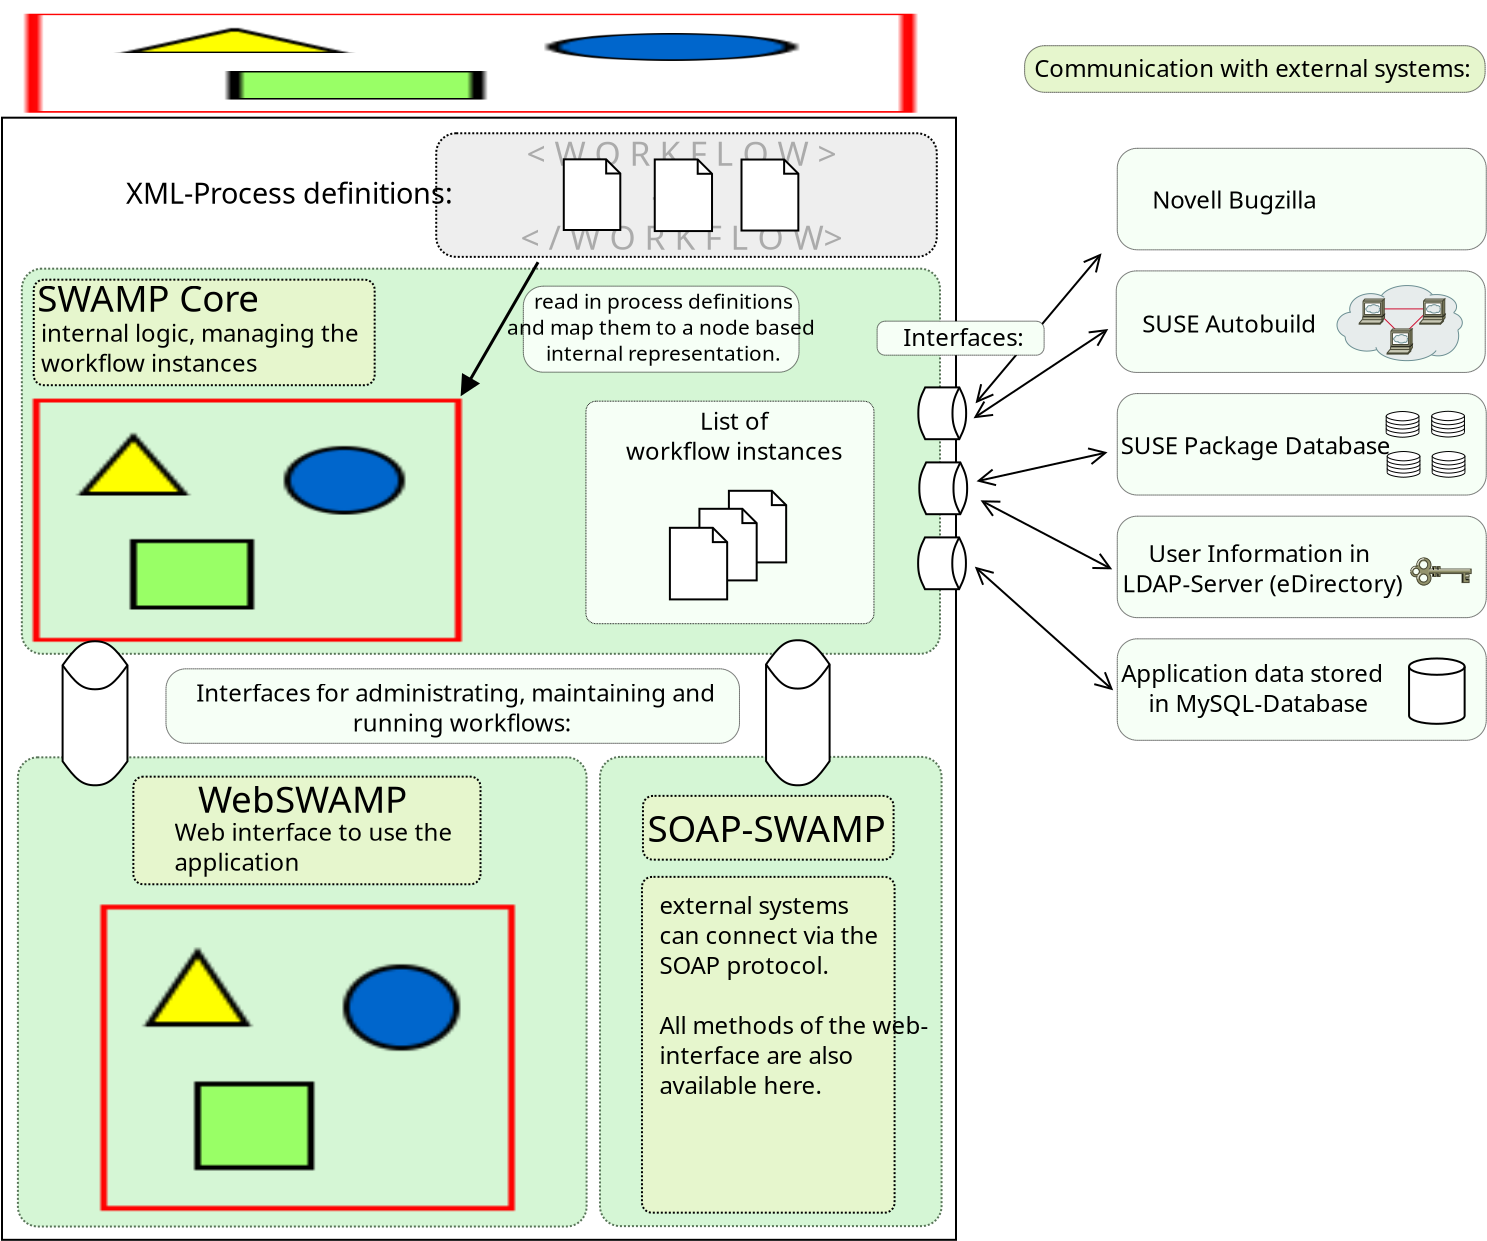 <?xml version="1.0" encoding="UTF-8"?>
<dia:diagram xmlns:dia="http://www.lysator.liu.se/~alla/dia/">
  <dia:layer name="Hintergrund" visible="true">
    <dia:object type="Standard - Box" version="0" id="O0">
      <dia:attribute name="obj_pos">
        <dia:point val="45.013,-53.735"/>
      </dia:attribute>
      <dia:attribute name="obj_bb">
        <dia:rectangle val="44.998,-53.75;68.053,-51.39"/>
      </dia:attribute>
      <dia:attribute name="elem_corner">
        <dia:point val="45.013,-53.735"/>
      </dia:attribute>
      <dia:attribute name="elem_width">
        <dia:real val="23.025"/>
      </dia:attribute>
      <dia:attribute name="elem_height">
        <dia:real val="2.33"/>
      </dia:attribute>
      <dia:attribute name="border_width">
        <dia:real val="0.03"/>
      </dia:attribute>
      <dia:attribute name="inner_color">
        <dia:color val="#e6f6cd"/>
      </dia:attribute>
      <dia:attribute name="show_background">
        <dia:boolean val="true"/>
      </dia:attribute>
      <dia:attribute name="line_style">
        <dia:enum val="4"/>
      </dia:attribute>
      <dia:attribute name="dashlength">
        <dia:real val="0.1"/>
      </dia:attribute>
      <dia:attribute name="corner_radius">
        <dia:real val="1"/>
      </dia:attribute>
    </dia:object>
    <dia:object type="Standard - Box" version="0" id="O1">
      <dia:attribute name="obj_pos">
        <dia:point val="-6.118,-50.136"/>
      </dia:attribute>
      <dia:attribute name="obj_bb">
        <dia:rectangle val="-6.168,-50.186;41.632,6.02"/>
      </dia:attribute>
      <dia:attribute name="elem_corner">
        <dia:point val="-6.118,-50.136"/>
      </dia:attribute>
      <dia:attribute name="elem_width">
        <dia:real val="47.7"/>
      </dia:attribute>
      <dia:attribute name="elem_height">
        <dia:real val="56.107"/>
      </dia:attribute>
      <dia:attribute name="show_background">
        <dia:boolean val="true"/>
      </dia:attribute>
    </dia:object>
    <dia:object type="Standard - Box" version="0" id="O2">
      <dia:attribute name="obj_pos">
        <dia:point val="-5.323,-18.155"/>
      </dia:attribute>
      <dia:attribute name="obj_bb">
        <dia:rectangle val="-5.373,-18.205;23.161,5.354"/>
      </dia:attribute>
      <dia:attribute name="elem_corner">
        <dia:point val="-5.323,-18.155"/>
      </dia:attribute>
      <dia:attribute name="elem_width">
        <dia:real val="28.435"/>
      </dia:attribute>
      <dia:attribute name="elem_height">
        <dia:real val="23.46"/>
      </dia:attribute>
      <dia:attribute name="border_color">
        <dia:color val="#577357"/>
      </dia:attribute>
      <dia:attribute name="inner_color">
        <dia:color val="#d5f6d5"/>
      </dia:attribute>
      <dia:attribute name="show_background">
        <dia:boolean val="true"/>
      </dia:attribute>
      <dia:attribute name="line_style">
        <dia:enum val="1"/>
      </dia:attribute>
      <dia:attribute name="dashlength">
        <dia:real val="0.1"/>
      </dia:attribute>
      <dia:attribute name="corner_radius">
        <dia:real val="1"/>
      </dia:attribute>
    </dia:object>
    <dia:object type="Standard - Image" version="0" id="O3">
      <dia:attribute name="obj_pos">
        <dia:point val="-1.191,-10.786"/>
      </dia:attribute>
      <dia:attribute name="obj_bb">
        <dia:rectangle val="-1.241,-10.835;19.569,4.564"/>
      </dia:attribute>
      <dia:attribute name="elem_corner">
        <dia:point val="-1.191,-10.786"/>
      </dia:attribute>
      <dia:attribute name="elem_width">
        <dia:real val="20.71"/>
      </dia:attribute>
      <dia:attribute name="elem_height">
        <dia:real val="15.3"/>
      </dia:attribute>
      <dia:attribute name="draw_border">
        <dia:boolean val="false"/>
      </dia:attribute>
      <dia:attribute name="keep_aspect">
        <dia:boolean val="true"/>
      </dia:attribute>
      <dia:attribute name="file">
        <dia:string>#/home/tomm/Documents/screen1.png#</dia:string>
      </dia:attribute>
    </dia:object>
    <dia:object type="Standard - Box" version="0" id="O4">
      <dia:attribute name="obj_pos">
        <dia:point val="15.593,-49.358"/>
      </dia:attribute>
      <dia:attribute name="obj_bb">
        <dia:rectangle val="15.543,-49.408;40.672,-43.128"/>
      </dia:attribute>
      <dia:attribute name="elem_corner">
        <dia:point val="15.593,-49.358"/>
      </dia:attribute>
      <dia:attribute name="elem_width">
        <dia:real val="25.029"/>
      </dia:attribute>
      <dia:attribute name="elem_height">
        <dia:real val="6.181"/>
      </dia:attribute>
      <dia:attribute name="inner_color">
        <dia:color val="#eeeeee"/>
      </dia:attribute>
      <dia:attribute name="show_background">
        <dia:boolean val="true"/>
      </dia:attribute>
      <dia:attribute name="line_style">
        <dia:enum val="4"/>
      </dia:attribute>
      <dia:attribute name="corner_radius">
        <dia:real val="1"/>
      </dia:attribute>
    </dia:object>
    <dia:object type="Standard - Text" version="0" id="O5">
      <dia:attribute name="obj_pos">
        <dia:point val="0.083,-45.827"/>
      </dia:attribute>
      <dia:attribute name="obj_bb">
        <dia:rectangle val="0.083,-47.027;15.483,-44.927"/>
      </dia:attribute>
      <dia:attribute name="text">
        <dia:composite type="text">
          <dia:attribute name="string">
            <dia:string>#XML-Process definitions:  #</dia:string>
          </dia:attribute>
          <dia:attribute name="font">
            <dia:font family="sans" style="0" name="Helvetica"/>
          </dia:attribute>
          <dia:attribute name="height">
            <dia:real val="1.8"/>
          </dia:attribute>
          <dia:attribute name="pos">
            <dia:point val="0.083,-45.827"/>
          </dia:attribute>
          <dia:attribute name="color">
            <dia:color val="#000000"/>
          </dia:attribute>
          <dia:attribute name="alignment">
            <dia:enum val="0"/>
          </dia:attribute>
        </dia:composite>
      </dia:attribute>
    </dia:object>
    <dia:object type="Standard - Box" version="0" id="O6">
      <dia:attribute name="obj_pos">
        <dia:point val="-5.126,-42.588"/>
      </dia:attribute>
      <dia:attribute name="obj_bb">
        <dia:rectangle val="-5.176,-42.638;40.832,-23.28"/>
      </dia:attribute>
      <dia:attribute name="elem_corner">
        <dia:point val="-5.126,-42.588"/>
      </dia:attribute>
      <dia:attribute name="elem_width">
        <dia:real val="45.908"/>
      </dia:attribute>
      <dia:attribute name="elem_height">
        <dia:real val="19.259"/>
      </dia:attribute>
      <dia:attribute name="border_color">
        <dia:color val="#577357"/>
      </dia:attribute>
      <dia:attribute name="inner_color">
        <dia:color val="#d5f6d5"/>
      </dia:attribute>
      <dia:attribute name="show_background">
        <dia:boolean val="true"/>
      </dia:attribute>
      <dia:attribute name="line_style">
        <dia:enum val="1"/>
      </dia:attribute>
      <dia:attribute name="dashlength">
        <dia:real val="0.1"/>
      </dia:attribute>
      <dia:attribute name="corner_radius">
        <dia:real val="1"/>
      </dia:attribute>
    </dia:object>
    <dia:object type="Standard - Image" version="0" id="O7">
      <dia:attribute name="obj_pos">
        <dia:point val="-4.572,-36.085"/>
      </dia:attribute>
      <dia:attribute name="obj_bb">
        <dia:rectangle val="-4.622,-36.135;16.915,-23.885"/>
      </dia:attribute>
      <dia:attribute name="elem_corner">
        <dia:point val="-4.572,-36.085"/>
      </dia:attribute>
      <dia:attribute name="elem_width">
        <dia:real val="21.437"/>
      </dia:attribute>
      <dia:attribute name="elem_height">
        <dia:real val="12.15"/>
      </dia:attribute>
      <dia:attribute name="draw_border">
        <dia:boolean val="false"/>
      </dia:attribute>
      <dia:attribute name="keep_aspect">
        <dia:boolean val="true"/>
      </dia:attribute>
      <dia:attribute name="file">
        <dia:string>#/swamp_nodes.png#</dia:string>
      </dia:attribute>
    </dia:object>
    <dia:object type="Standard - Box" version="0" id="O8">
      <dia:attribute name="obj_pos">
        <dia:point val="-4.532,-42.035"/>
      </dia:attribute>
      <dia:attribute name="obj_bb">
        <dia:rectangle val="-4.582,-42.085;12.565,-36.71"/>
      </dia:attribute>
      <dia:attribute name="elem_corner">
        <dia:point val="-4.532,-42.035"/>
      </dia:attribute>
      <dia:attribute name="elem_width">
        <dia:real val="17.047"/>
      </dia:attribute>
      <dia:attribute name="elem_height">
        <dia:real val="5.275"/>
      </dia:attribute>
      <dia:attribute name="inner_color">
        <dia:color val="#e6f6cd"/>
      </dia:attribute>
      <dia:attribute name="show_background">
        <dia:boolean val="true"/>
      </dia:attribute>
      <dia:attribute name="line_style">
        <dia:enum val="1"/>
      </dia:attribute>
      <dia:attribute name="dashlength">
        <dia:real val="0.1"/>
      </dia:attribute>
      <dia:attribute name="corner_radius">
        <dia:real val="0.5"/>
      </dia:attribute>
    </dia:object>
    <dia:object type="Standard - Text" version="0" id="O9">
      <dia:attribute name="obj_pos">
        <dia:point val="-4.355,-40.434"/>
      </dia:attribute>
      <dia:attribute name="obj_bb">
        <dia:rectangle val="-4.355,-41.984;5.995,-39.284"/>
      </dia:attribute>
      <dia:attribute name="text">
        <dia:composite type="text">
          <dia:attribute name="string">
            <dia:string>#SWAMP Core#</dia:string>
          </dia:attribute>
          <dia:attribute name="font">
            <dia:font family="sans" style="0" name="Helvetica"/>
          </dia:attribute>
          <dia:attribute name="height">
            <dia:real val="2.3"/>
          </dia:attribute>
          <dia:attribute name="pos">
            <dia:point val="-4.355,-40.434"/>
          </dia:attribute>
          <dia:attribute name="color">
            <dia:color val="#000000"/>
          </dia:attribute>
          <dia:attribute name="alignment">
            <dia:enum val="0"/>
          </dia:attribute>
        </dia:composite>
      </dia:attribute>
    </dia:object>
    <dia:object type="Standard - Box" version="0" id="O10">
      <dia:attribute name="obj_pos">
        <dia:point val="0.45,-17.188"/>
      </dia:attribute>
      <dia:attribute name="obj_bb">
        <dia:rectangle val="0.4,-17.238;17.856,-11.755"/>
      </dia:attribute>
      <dia:attribute name="elem_corner">
        <dia:point val="0.45,-17.188"/>
      </dia:attribute>
      <dia:attribute name="elem_width">
        <dia:real val="17.357"/>
      </dia:attribute>
      <dia:attribute name="elem_height">
        <dia:real val="5.382"/>
      </dia:attribute>
      <dia:attribute name="inner_color">
        <dia:color val="#e6f6cd"/>
      </dia:attribute>
      <dia:attribute name="show_background">
        <dia:boolean val="true"/>
      </dia:attribute>
      <dia:attribute name="line_style">
        <dia:enum val="1"/>
      </dia:attribute>
      <dia:attribute name="dashlength">
        <dia:real val="0.1"/>
      </dia:attribute>
      <dia:attribute name="corner_radius">
        <dia:real val="0.5"/>
      </dia:attribute>
    </dia:object>
    <dia:object type="Standard - Text" version="0" id="O11">
      <dia:attribute name="obj_pos">
        <dia:point val="8.905,-15.378"/>
      </dia:attribute>
      <dia:attribute name="obj_bb">
        <dia:rectangle val="4.03,-16.928;13.78,-14.228"/>
      </dia:attribute>
      <dia:attribute name="text">
        <dia:composite type="text">
          <dia:attribute name="string">
            <dia:string>#WebSWAMP#</dia:string>
          </dia:attribute>
          <dia:attribute name="font">
            <dia:font family="sans" style="0" name="Helvetica"/>
          </dia:attribute>
          <dia:attribute name="height">
            <dia:real val="2.3"/>
          </dia:attribute>
          <dia:attribute name="pos">
            <dia:point val="8.905,-15.378"/>
          </dia:attribute>
          <dia:attribute name="color">
            <dia:color val="#000000"/>
          </dia:attribute>
          <dia:attribute name="alignment">
            <dia:enum val="1"/>
          </dia:attribute>
        </dia:composite>
      </dia:attribute>
    </dia:object>
    <dia:object type="Standard - Text" version="0" id="O12">
      <dia:attribute name="obj_pos">
        <dia:point val="2.509,-13.979"/>
      </dia:attribute>
      <dia:attribute name="obj_bb">
        <dia:rectangle val="2.509,-14.979;14.709,-11.729"/>
      </dia:attribute>
      <dia:attribute name="text">
        <dia:composite type="text">
          <dia:attribute name="string">
            <dia:string>#Web interface to use the  
application#</dia:string>
          </dia:attribute>
          <dia:attribute name="font">
            <dia:font family="sans" style="0" name="Helvetica"/>
          </dia:attribute>
          <dia:attribute name="height">
            <dia:real val="1.5"/>
          </dia:attribute>
          <dia:attribute name="pos">
            <dia:point val="2.509,-13.979"/>
          </dia:attribute>
          <dia:attribute name="color">
            <dia:color val="#000000"/>
          </dia:attribute>
          <dia:attribute name="alignment">
            <dia:enum val="0"/>
          </dia:attribute>
        </dia:composite>
      </dia:attribute>
    </dia:object>
    <dia:object type="Standard - Text" version="0" id="O13">
      <dia:attribute name="obj_pos">
        <dia:point val="-4.167,-38.935"/>
      </dia:attribute>
      <dia:attribute name="obj_bb">
        <dia:rectangle val="-4.167,-39.935;9.283,-36.685"/>
      </dia:attribute>
      <dia:attribute name="text">
        <dia:composite type="text">
          <dia:attribute name="string">
            <dia:string>#internal logic, managing the 
workflow instances#</dia:string>
          </dia:attribute>
          <dia:attribute name="font">
            <dia:font family="sans" style="0" name="Helvetica"/>
          </dia:attribute>
          <dia:attribute name="height">
            <dia:real val="1.5"/>
          </dia:attribute>
          <dia:attribute name="pos">
            <dia:point val="-4.167,-38.935"/>
          </dia:attribute>
          <dia:attribute name="color">
            <dia:color val="#000000"/>
          </dia:attribute>
          <dia:attribute name="alignment">
            <dia:enum val="0"/>
          </dia:attribute>
        </dia:composite>
      </dia:attribute>
    </dia:object>
    <dia:object type="Flowchart - Magnetic Drum" version="0" id="O14">
      <dia:attribute name="obj_pos">
        <dia:point val="39.688,-29.149"/>
      </dia:attribute>
      <dia:attribute name="obj_bb">
        <dia:rectangle val="39.638,-29.2;42.129,-26.51"/>
      </dia:attribute>
      <dia:attribute name="elem_corner">
        <dia:point val="39.688,-29.149"/>
      </dia:attribute>
      <dia:attribute name="elem_width">
        <dia:real val="2.391"/>
      </dia:attribute>
      <dia:attribute name="elem_height">
        <dia:real val="2.589"/>
      </dia:attribute>
      <dia:attribute name="line_width">
        <dia:real val="0.1"/>
      </dia:attribute>
      <dia:attribute name="line_colour">
        <dia:color val="#000000"/>
      </dia:attribute>
      <dia:attribute name="fill_colour">
        <dia:color val="#ffffff"/>
      </dia:attribute>
      <dia:attribute name="show_background">
        <dia:boolean val="true"/>
      </dia:attribute>
      <dia:attribute name="line_style">
        <dia:enum val="0"/>
        <dia:real val="1"/>
      </dia:attribute>
      <dia:attribute name="text">
        <dia:composite type="text">
          <dia:attribute name="string">
            <dia:string>##</dia:string>
          </dia:attribute>
          <dia:attribute name="font">
            <dia:font family="sans" style="0" name="Helvetica"/>
          </dia:attribute>
          <dia:attribute name="height">
            <dia:real val="0.8"/>
          </dia:attribute>
          <dia:attribute name="pos">
            <dia:point val="40.712,-27.705"/>
          </dia:attribute>
          <dia:attribute name="color">
            <dia:color val="#000000"/>
          </dia:attribute>
          <dia:attribute name="alignment">
            <dia:enum val="1"/>
          </dia:attribute>
        </dia:composite>
      </dia:attribute>
      <dia:attribute name="flip_horizontal">
        <dia:boolean val="false"/>
      </dia:attribute>
      <dia:attribute name="flip_vertical">
        <dia:boolean val="false"/>
      </dia:attribute>
    </dia:object>
    <dia:object type="Flowchart - Magnetic Disk" version="0" id="O15">
      <dia:attribute name="obj_pos">
        <dia:point val="-3.088,-23.957"/>
      </dia:attribute>
      <dia:attribute name="obj_bb">
        <dia:rectangle val="-3.138,-24.007;0.205,-16.705"/>
      </dia:attribute>
      <dia:attribute name="elem_corner">
        <dia:point val="-3.088,-23.957"/>
      </dia:attribute>
      <dia:attribute name="elem_width">
        <dia:real val="3.243"/>
      </dia:attribute>
      <dia:attribute name="elem_height">
        <dia:real val="7.202"/>
      </dia:attribute>
      <dia:attribute name="line_width">
        <dia:real val="0.1"/>
      </dia:attribute>
      <dia:attribute name="line_colour">
        <dia:color val="#000000"/>
      </dia:attribute>
      <dia:attribute name="fill_colour">
        <dia:color val="#ffffff"/>
      </dia:attribute>
      <dia:attribute name="show_background">
        <dia:boolean val="true"/>
      </dia:attribute>
      <dia:attribute name="line_style">
        <dia:enum val="0"/>
        <dia:real val="1"/>
      </dia:attribute>
      <dia:attribute name="text">
        <dia:composite type="text">
          <dia:attribute name="string">
            <dia:string>##</dia:string>
          </dia:attribute>
          <dia:attribute name="font">
            <dia:font family="sans" style="0" name="Helvetica"/>
          </dia:attribute>
          <dia:attribute name="height">
            <dia:real val="0.8"/>
          </dia:attribute>
          <dia:attribute name="pos">
            <dia:point val="-1.466,-19.606"/>
          </dia:attribute>
          <dia:attribute name="color">
            <dia:color val="#000000"/>
          </dia:attribute>
          <dia:attribute name="alignment">
            <dia:enum val="1"/>
          </dia:attribute>
        </dia:composite>
      </dia:attribute>
      <dia:attribute name="flip_horizontal">
        <dia:boolean val="false"/>
      </dia:attribute>
      <dia:attribute name="flip_vertical">
        <dia:boolean val="false"/>
      </dia:attribute>
    </dia:object>
    <dia:object type="Standard - Text" version="0" id="O16">
      <dia:attribute name="obj_pos">
        <dia:point val="56.399,-52.167"/>
      </dia:attribute>
      <dia:attribute name="obj_bb">
        <dia:rectangle val="47.224,-53.167;65.574,-51.417"/>
      </dia:attribute>
      <dia:attribute name="text">
        <dia:composite type="text">
          <dia:attribute name="string">
            <dia:string>#Communication with external systems:#</dia:string>
          </dia:attribute>
          <dia:attribute name="font">
            <dia:font family="sans" style="0" name="Helvetica"/>
          </dia:attribute>
          <dia:attribute name="height">
            <dia:real val="1.5"/>
          </dia:attribute>
          <dia:attribute name="pos">
            <dia:point val="56.399,-52.167"/>
          </dia:attribute>
          <dia:attribute name="color">
            <dia:color val="#000000"/>
          </dia:attribute>
          <dia:attribute name="alignment">
            <dia:enum val="1"/>
          </dia:attribute>
        </dia:composite>
      </dia:attribute>
    </dia:object>
    <dia:object type="Standard - Text" version="0" id="O17">
      <dia:attribute name="obj_pos">
        <dia:point val="27.857,-47.732"/>
      </dia:attribute>
      <dia:attribute name="obj_bb">
        <dia:rectangle val="20.532,-49.132;35.182,-42.482"/>
      </dia:attribute>
      <dia:attribute name="text">
        <dia:composite type="text">
          <dia:attribute name="string">
            <dia:string>#&lt; W O R K F L O W &gt;
- - - 
&lt; / W O R K F L O W&gt;#</dia:string>
          </dia:attribute>
          <dia:attribute name="font">
            <dia:font family="sans" style="0" name="Helvetica"/>
          </dia:attribute>
          <dia:attribute name="height">
            <dia:real val="2.1"/>
          </dia:attribute>
          <dia:attribute name="pos">
            <dia:point val="27.857,-47.732"/>
          </dia:attribute>
          <dia:attribute name="color">
            <dia:color val="#ababab"/>
          </dia:attribute>
          <dia:attribute name="alignment">
            <dia:enum val="1"/>
          </dia:attribute>
        </dia:composite>
      </dia:attribute>
    </dia:object>
    <dia:object type="Filesystem - File" version="0" id="O18">
      <dia:attribute name="obj_pos">
        <dia:point val="21.971,-48.052"/>
      </dia:attribute>
      <dia:attribute name="obj_bb">
        <dia:rectangle val="21.921,-48.102;24.867,-44.47"/>
      </dia:attribute>
      <dia:attribute name="elem_corner">
        <dia:point val="21.971,-48.052"/>
      </dia:attribute>
      <dia:attribute name="elem_width">
        <dia:real val="2.826"/>
      </dia:attribute>
      <dia:attribute name="elem_height">
        <dia:real val="3.532"/>
      </dia:attribute>
      <dia:attribute name="line_width">
        <dia:real val="0.1"/>
      </dia:attribute>
      <dia:attribute name="line_colour">
        <dia:color val="#000000"/>
      </dia:attribute>
      <dia:attribute name="fill_colour">
        <dia:color val="#ffffff"/>
      </dia:attribute>
      <dia:attribute name="show_background">
        <dia:boolean val="true"/>
      </dia:attribute>
      <dia:attribute name="line_style">
        <dia:enum val="0"/>
        <dia:real val="1"/>
      </dia:attribute>
      <dia:attribute name="flip_horizontal">
        <dia:boolean val="false"/>
      </dia:attribute>
      <dia:attribute name="flip_vertical">
        <dia:boolean val="false"/>
      </dia:attribute>
    </dia:object>
    <dia:object type="Filesystem - File" version="0" id="O19">
      <dia:attribute name="obj_pos">
        <dia:point val="30.857,-48.045"/>
      </dia:attribute>
      <dia:attribute name="obj_bb">
        <dia:rectangle val="30.807,-48.095;33.77,-44.442"/>
      </dia:attribute>
      <dia:attribute name="elem_corner">
        <dia:point val="30.857,-48.045"/>
      </dia:attribute>
      <dia:attribute name="elem_width">
        <dia:real val="2.842"/>
      </dia:attribute>
      <dia:attribute name="elem_height">
        <dia:real val="3.552"/>
      </dia:attribute>
      <dia:attribute name="line_width">
        <dia:real val="0.1"/>
      </dia:attribute>
      <dia:attribute name="line_colour">
        <dia:color val="#000000"/>
      </dia:attribute>
      <dia:attribute name="fill_colour">
        <dia:color val="#ffffff"/>
      </dia:attribute>
      <dia:attribute name="show_background">
        <dia:boolean val="true"/>
      </dia:attribute>
      <dia:attribute name="line_style">
        <dia:enum val="0"/>
        <dia:real val="1"/>
      </dia:attribute>
      <dia:attribute name="flip_horizontal">
        <dia:boolean val="false"/>
      </dia:attribute>
      <dia:attribute name="flip_vertical">
        <dia:boolean val="false"/>
      </dia:attribute>
    </dia:object>
    <dia:object type="Filesystem - File" version="0" id="O20">
      <dia:attribute name="obj_pos">
        <dia:point val="26.52,-48.047"/>
      </dia:attribute>
      <dia:attribute name="obj_bb">
        <dia:rectangle val="26.47,-48.097;29.454,-44.417"/>
      </dia:attribute>
      <dia:attribute name="elem_corner">
        <dia:point val="26.52,-48.047"/>
      </dia:attribute>
      <dia:attribute name="elem_width">
        <dia:real val="2.863"/>
      </dia:attribute>
      <dia:attribute name="elem_height">
        <dia:real val="3.579"/>
      </dia:attribute>
      <dia:attribute name="line_width">
        <dia:real val="0.1"/>
      </dia:attribute>
      <dia:attribute name="line_colour">
        <dia:color val="#000000"/>
      </dia:attribute>
      <dia:attribute name="fill_colour">
        <dia:color val="#ffffff"/>
      </dia:attribute>
      <dia:attribute name="show_background">
        <dia:boolean val="true"/>
      </dia:attribute>
      <dia:attribute name="line_style">
        <dia:enum val="0"/>
        <dia:real val="1"/>
      </dia:attribute>
      <dia:attribute name="flip_horizontal">
        <dia:boolean val="false"/>
      </dia:attribute>
      <dia:attribute name="flip_vertical">
        <dia:boolean val="false"/>
      </dia:attribute>
    </dia:object>
    <dia:object type="Standard - Box" version="0" id="O21">
      <dia:attribute name="obj_pos">
        <dia:point val="23.079,-35.96"/>
      </dia:attribute>
      <dia:attribute name="obj_bb">
        <dia:rectangle val="23.054,-35.985;37.504,-24.81"/>
      </dia:attribute>
      <dia:attribute name="elem_corner">
        <dia:point val="23.079,-35.96"/>
      </dia:attribute>
      <dia:attribute name="elem_width">
        <dia:real val="14.4"/>
      </dia:attribute>
      <dia:attribute name="elem_height">
        <dia:real val="11.125"/>
      </dia:attribute>
      <dia:attribute name="border_width">
        <dia:real val="0.05"/>
      </dia:attribute>
      <dia:attribute name="inner_color">
        <dia:color val="#f6fff6"/>
      </dia:attribute>
      <dia:attribute name="show_background">
        <dia:boolean val="true"/>
      </dia:attribute>
      <dia:attribute name="line_style">
        <dia:enum val="4"/>
      </dia:attribute>
      <dia:attribute name="dashlength">
        <dia:real val="0.4"/>
      </dia:attribute>
      <dia:attribute name="corner_radius">
        <dia:real val="0.5"/>
      </dia:attribute>
    </dia:object>
    <dia:object type="Standard - Text" version="0" id="O22">
      <dia:attribute name="obj_pos">
        <dia:point val="30.479,-34.53"/>
      </dia:attribute>
      <dia:attribute name="obj_bb">
        <dia:rectangle val="25.879,-35.53;35.079,-32.28"/>
      </dia:attribute>
      <dia:attribute name="text">
        <dia:composite type="text">
          <dia:attribute name="string">
            <dia:string>#List of
workflow instances#</dia:string>
          </dia:attribute>
          <dia:attribute name="font">
            <dia:font family="sans" style="0" name="Helvetica"/>
          </dia:attribute>
          <dia:attribute name="height">
            <dia:real val="1.5"/>
          </dia:attribute>
          <dia:attribute name="pos">
            <dia:point val="30.479,-34.53"/>
          </dia:attribute>
          <dia:attribute name="color">
            <dia:color val="#000000"/>
          </dia:attribute>
          <dia:attribute name="alignment">
            <dia:enum val="1"/>
          </dia:attribute>
        </dia:composite>
      </dia:attribute>
    </dia:object>
    <dia:object type="Filesystem - File" version="0" id="O23">
      <dia:attribute name="obj_pos">
        <dia:point val="30.227,-31.48"/>
      </dia:attribute>
      <dia:attribute name="obj_bb">
        <dia:rectangle val="30.177,-31.53;33.162,-27.851"/>
      </dia:attribute>
      <dia:attribute name="elem_corner">
        <dia:point val="30.227,-31.48"/>
      </dia:attribute>
      <dia:attribute name="elem_width">
        <dia:real val="2.863"/>
      </dia:attribute>
      <dia:attribute name="elem_height">
        <dia:real val="3.579"/>
      </dia:attribute>
      <dia:attribute name="line_width">
        <dia:real val="0.1"/>
      </dia:attribute>
      <dia:attribute name="line_colour">
        <dia:color val="#000000"/>
      </dia:attribute>
      <dia:attribute name="fill_colour">
        <dia:color val="#ffffff"/>
      </dia:attribute>
      <dia:attribute name="show_background">
        <dia:boolean val="true"/>
      </dia:attribute>
      <dia:attribute name="line_style">
        <dia:enum val="0"/>
        <dia:real val="1"/>
      </dia:attribute>
      <dia:attribute name="flip_horizontal">
        <dia:boolean val="false"/>
      </dia:attribute>
      <dia:attribute name="flip_vertical">
        <dia:boolean val="false"/>
      </dia:attribute>
    </dia:object>
    <dia:object type="Filesystem - File" version="0" id="O24">
      <dia:attribute name="obj_pos">
        <dia:point val="28.753,-30.58"/>
      </dia:attribute>
      <dia:attribute name="obj_bb">
        <dia:rectangle val="28.703,-30.63;31.687,-26.951"/>
      </dia:attribute>
      <dia:attribute name="elem_corner">
        <dia:point val="28.753,-30.58"/>
      </dia:attribute>
      <dia:attribute name="elem_width">
        <dia:real val="2.863"/>
      </dia:attribute>
      <dia:attribute name="elem_height">
        <dia:real val="3.579"/>
      </dia:attribute>
      <dia:attribute name="line_width">
        <dia:real val="0.1"/>
      </dia:attribute>
      <dia:attribute name="line_colour">
        <dia:color val="#000000"/>
      </dia:attribute>
      <dia:attribute name="fill_colour">
        <dia:color val="#ffffff"/>
      </dia:attribute>
      <dia:attribute name="show_background">
        <dia:boolean val="true"/>
      </dia:attribute>
      <dia:attribute name="line_style">
        <dia:enum val="0"/>
        <dia:real val="1"/>
      </dia:attribute>
      <dia:attribute name="flip_horizontal">
        <dia:boolean val="false"/>
      </dia:attribute>
      <dia:attribute name="flip_vertical">
        <dia:boolean val="false"/>
      </dia:attribute>
    </dia:object>
    <dia:object type="Filesystem - File" version="0" id="O25">
      <dia:attribute name="obj_pos">
        <dia:point val="27.277,-29.63"/>
      </dia:attribute>
      <dia:attribute name="obj_bb">
        <dia:rectangle val="27.227,-29.68;30.212,-26.001"/>
      </dia:attribute>
      <dia:attribute name="elem_corner">
        <dia:point val="27.277,-29.63"/>
      </dia:attribute>
      <dia:attribute name="elem_width">
        <dia:real val="2.863"/>
      </dia:attribute>
      <dia:attribute name="elem_height">
        <dia:real val="3.579"/>
      </dia:attribute>
      <dia:attribute name="line_width">
        <dia:real val="0.1"/>
      </dia:attribute>
      <dia:attribute name="line_colour">
        <dia:color val="#000000"/>
      </dia:attribute>
      <dia:attribute name="fill_colour">
        <dia:color val="#ffffff"/>
      </dia:attribute>
      <dia:attribute name="show_background">
        <dia:boolean val="true"/>
      </dia:attribute>
      <dia:attribute name="line_style">
        <dia:enum val="0"/>
        <dia:real val="1"/>
      </dia:attribute>
      <dia:attribute name="flip_horizontal">
        <dia:boolean val="false"/>
      </dia:attribute>
      <dia:attribute name="flip_vertical">
        <dia:boolean val="false"/>
      </dia:attribute>
    </dia:object>
    <dia:object type="Flowchart - Magnetic Drum" version="0" id="O26">
      <dia:attribute name="obj_pos">
        <dia:point val="39.748,-32.9"/>
      </dia:attribute>
      <dia:attribute name="obj_bb">
        <dia:rectangle val="39.698,-32.95;42.189,-30.261"/>
      </dia:attribute>
      <dia:attribute name="elem_corner">
        <dia:point val="39.748,-32.9"/>
      </dia:attribute>
      <dia:attribute name="elem_width">
        <dia:real val="2.391"/>
      </dia:attribute>
      <dia:attribute name="elem_height">
        <dia:real val="2.589"/>
      </dia:attribute>
      <dia:attribute name="line_width">
        <dia:real val="0.1"/>
      </dia:attribute>
      <dia:attribute name="line_colour">
        <dia:color val="#000000"/>
      </dia:attribute>
      <dia:attribute name="fill_colour">
        <dia:color val="#ffffff"/>
      </dia:attribute>
      <dia:attribute name="show_background">
        <dia:boolean val="true"/>
      </dia:attribute>
      <dia:attribute name="line_style">
        <dia:enum val="0"/>
        <dia:real val="1"/>
      </dia:attribute>
      <dia:attribute name="text">
        <dia:composite type="text">
          <dia:attribute name="string">
            <dia:string>##</dia:string>
          </dia:attribute>
          <dia:attribute name="font">
            <dia:font family="sans" style="0" name="Helvetica"/>
          </dia:attribute>
          <dia:attribute name="height">
            <dia:real val="0.8"/>
          </dia:attribute>
          <dia:attribute name="pos">
            <dia:point val="40.773,-31.455"/>
          </dia:attribute>
          <dia:attribute name="color">
            <dia:color val="#000000"/>
          </dia:attribute>
          <dia:attribute name="alignment">
            <dia:enum val="1"/>
          </dia:attribute>
        </dia:composite>
      </dia:attribute>
      <dia:attribute name="flip_horizontal">
        <dia:boolean val="false"/>
      </dia:attribute>
      <dia:attribute name="flip_vertical">
        <dia:boolean val="false"/>
      </dia:attribute>
    </dia:object>
    <dia:object type="Flowchart - Magnetic Drum" version="0" id="O27">
      <dia:attribute name="obj_pos">
        <dia:point val="39.698,-36.65"/>
      </dia:attribute>
      <dia:attribute name="obj_bb">
        <dia:rectangle val="39.648,-36.7;42.139,-34.011"/>
      </dia:attribute>
      <dia:attribute name="elem_corner">
        <dia:point val="39.698,-36.65"/>
      </dia:attribute>
      <dia:attribute name="elem_width">
        <dia:real val="2.391"/>
      </dia:attribute>
      <dia:attribute name="elem_height">
        <dia:real val="2.589"/>
      </dia:attribute>
      <dia:attribute name="line_width">
        <dia:real val="0.1"/>
      </dia:attribute>
      <dia:attribute name="line_colour">
        <dia:color val="#000000"/>
      </dia:attribute>
      <dia:attribute name="fill_colour">
        <dia:color val="#ffffff"/>
      </dia:attribute>
      <dia:attribute name="show_background">
        <dia:boolean val="true"/>
      </dia:attribute>
      <dia:attribute name="line_style">
        <dia:enum val="0"/>
        <dia:real val="1"/>
      </dia:attribute>
      <dia:attribute name="text">
        <dia:composite type="text">
          <dia:attribute name="string">
            <dia:string>##</dia:string>
          </dia:attribute>
          <dia:attribute name="font">
            <dia:font family="sans" style="0" name="Helvetica"/>
          </dia:attribute>
          <dia:attribute name="height">
            <dia:real val="0.8"/>
          </dia:attribute>
          <dia:attribute name="pos">
            <dia:point val="40.722,-35.205"/>
          </dia:attribute>
          <dia:attribute name="color">
            <dia:color val="#000000"/>
          </dia:attribute>
          <dia:attribute name="alignment">
            <dia:enum val="1"/>
          </dia:attribute>
        </dia:composite>
      </dia:attribute>
      <dia:attribute name="flip_horizontal">
        <dia:boolean val="false"/>
      </dia:attribute>
      <dia:attribute name="flip_vertical">
        <dia:boolean val="false"/>
      </dia:attribute>
    </dia:object>
    <dia:object type="Standard - Line" version="0" id="O28">
      <dia:attribute name="obj_pos">
        <dia:point val="20.684,-42.91"/>
      </dia:attribute>
      <dia:attribute name="obj_bb">
        <dia:rectangle val="16.129,-43.013;20.787,-35.82"/>
      </dia:attribute>
      <dia:attribute name="conn_endpoints">
        <dia:point val="20.684,-42.91"/>
        <dia:point val="16.859,-36.285"/>
      </dia:attribute>
      <dia:attribute name="numcp">
        <dia:int val="1"/>
      </dia:attribute>
      <dia:attribute name="line_width">
        <dia:real val="0.15"/>
      </dia:attribute>
      <dia:attribute name="end_arrow">
        <dia:enum val="3"/>
      </dia:attribute>
      <dia:attribute name="end_arrow_length">
        <dia:real val="0.8"/>
      </dia:attribute>
      <dia:attribute name="end_arrow_width">
        <dia:real val="0.8"/>
      </dia:attribute>
    </dia:object>
    <dia:object type="Standard - Box" version="0" id="O29">
      <dia:attribute name="obj_pos">
        <dia:point val="49.645,-48.605"/>
      </dia:attribute>
      <dia:attribute name="obj_bb">
        <dia:rectangle val="49.63,-48.62;68.109,-43.515"/>
      </dia:attribute>
      <dia:attribute name="elem_corner">
        <dia:point val="49.645,-48.605"/>
      </dia:attribute>
      <dia:attribute name="elem_width">
        <dia:real val="18.45"/>
      </dia:attribute>
      <dia:attribute name="elem_height">
        <dia:real val="5.075"/>
      </dia:attribute>
      <dia:attribute name="border_width">
        <dia:real val="0.03"/>
      </dia:attribute>
      <dia:attribute name="inner_color">
        <dia:color val="#f6fff6"/>
      </dia:attribute>
      <dia:attribute name="show_background">
        <dia:boolean val="true"/>
      </dia:attribute>
      <dia:attribute name="line_style">
        <dia:enum val="4"/>
      </dia:attribute>
      <dia:attribute name="dashlength">
        <dia:real val="0.1"/>
      </dia:attribute>
      <dia:attribute name="corner_radius">
        <dia:real val="1"/>
      </dia:attribute>
    </dia:object>
    <dia:object type="Standard - Text" version="0" id="O30">
      <dia:attribute name="obj_pos">
        <dia:point val="55.494,-45.6"/>
      </dia:attribute>
      <dia:attribute name="obj_bb">
        <dia:rectangle val="51.894,-46.6;59.094,-44.85"/>
      </dia:attribute>
      <dia:attribute name="text">
        <dia:composite type="text">
          <dia:attribute name="string">
            <dia:string>#Novell Bugzilla#</dia:string>
          </dia:attribute>
          <dia:attribute name="font">
            <dia:font family="sans" style="0" name="Helvetica"/>
          </dia:attribute>
          <dia:attribute name="height">
            <dia:real val="1.5"/>
          </dia:attribute>
          <dia:attribute name="pos">
            <dia:point val="55.494,-45.6"/>
          </dia:attribute>
          <dia:attribute name="color">
            <dia:color val="#000000"/>
          </dia:attribute>
          <dia:attribute name="alignment">
            <dia:enum val="1"/>
          </dia:attribute>
        </dia:composite>
      </dia:attribute>
    </dia:object>
    <dia:group>
      <dia:object type="Standard - Box" version="0" id="O31">
        <dia:attribute name="obj_pos">
          <dia:point val="49.594,-42.474"/>
        </dia:attribute>
        <dia:attribute name="obj_bb">
          <dia:rectangle val="49.58,-42.489;68.059,-37.384"/>
        </dia:attribute>
        <dia:attribute name="elem_corner">
          <dia:point val="49.594,-42.474"/>
        </dia:attribute>
        <dia:attribute name="elem_width">
          <dia:real val="18.45"/>
        </dia:attribute>
        <dia:attribute name="elem_height">
          <dia:real val="5.075"/>
        </dia:attribute>
        <dia:attribute name="border_width">
          <dia:real val="0.03"/>
        </dia:attribute>
        <dia:attribute name="inner_color">
          <dia:color val="#f6fff6"/>
        </dia:attribute>
        <dia:attribute name="show_background">
          <dia:boolean val="true"/>
        </dia:attribute>
        <dia:attribute name="line_style">
          <dia:enum val="4"/>
        </dia:attribute>
        <dia:attribute name="dashlength">
          <dia:real val="0.1"/>
        </dia:attribute>
        <dia:attribute name="corner_radius">
          <dia:real val="1"/>
        </dia:attribute>
      </dia:object>
      <dia:object type="Standard - Text" version="0" id="O32">
        <dia:attribute name="obj_pos">
          <dia:point val="55.25,-39.4"/>
        </dia:attribute>
        <dia:attribute name="obj_bb">
          <dia:rectangle val="51.35,-40.4;59.15,-38.65"/>
        </dia:attribute>
        <dia:attribute name="text">
          <dia:composite type="text">
            <dia:attribute name="string">
              <dia:string>#SUSE Autobuild#</dia:string>
            </dia:attribute>
            <dia:attribute name="font">
              <dia:font family="sans" style="0" name="Helvetica"/>
            </dia:attribute>
            <dia:attribute name="height">
              <dia:real val="1.5"/>
            </dia:attribute>
            <dia:attribute name="pos">
              <dia:point val="55.25,-39.4"/>
            </dia:attribute>
            <dia:attribute name="color">
              <dia:color val="#000000"/>
            </dia:attribute>
            <dia:attribute name="alignment">
              <dia:enum val="1"/>
            </dia:attribute>
          </dia:composite>
        </dia:attribute>
      </dia:object>
      <dia:object type="Cisco - Web cluster" version="0" id="O33">
        <dia:attribute name="obj_pos">
          <dia:point val="60.488,-41.742"/>
        </dia:attribute>
        <dia:attribute name="obj_bb">
          <dia:rectangle val="60.488,-41.95;67.043,-37.834"/>
        </dia:attribute>
        <dia:attribute name="elem_corner">
          <dia:point val="60.488,-41.742"/>
        </dia:attribute>
        <dia:attribute name="elem_width">
          <dia:real val="6.555"/>
        </dia:attribute>
        <dia:attribute name="elem_height">
          <dia:real val="3.755"/>
        </dia:attribute>
        <dia:attribute name="line_width">
          <dia:real val="0.1"/>
        </dia:attribute>
        <dia:attribute name="line_colour">
          <dia:color val="#000000"/>
        </dia:attribute>
        <dia:attribute name="fill_colour">
          <dia:color val="#ffffff"/>
        </dia:attribute>
        <dia:attribute name="show_background">
          <dia:boolean val="true"/>
        </dia:attribute>
        <dia:attribute name="line_style">
          <dia:enum val="0"/>
          <dia:real val="1"/>
        </dia:attribute>
        <dia:attribute name="flip_horizontal">
          <dia:boolean val="false"/>
        </dia:attribute>
        <dia:attribute name="flip_vertical">
          <dia:boolean val="false"/>
        </dia:attribute>
      </dia:object>
    </dia:group>
    <dia:object type="Standard - Box" version="0" id="O34">
      <dia:attribute name="obj_pos">
        <dia:point val="49.645,-36.343"/>
      </dia:attribute>
      <dia:attribute name="obj_bb">
        <dia:rectangle val="49.63,-36.358;68.109,-31.253"/>
      </dia:attribute>
      <dia:attribute name="elem_corner">
        <dia:point val="49.645,-36.343"/>
      </dia:attribute>
      <dia:attribute name="elem_width">
        <dia:real val="18.45"/>
      </dia:attribute>
      <dia:attribute name="elem_height">
        <dia:real val="5.075"/>
      </dia:attribute>
      <dia:attribute name="border_width">
        <dia:real val="0.03"/>
      </dia:attribute>
      <dia:attribute name="inner_color">
        <dia:color val="#f6fff6"/>
      </dia:attribute>
      <dia:attribute name="show_background">
        <dia:boolean val="true"/>
      </dia:attribute>
      <dia:attribute name="line_style">
        <dia:enum val="4"/>
      </dia:attribute>
      <dia:attribute name="dashlength">
        <dia:real val="0.1"/>
      </dia:attribute>
      <dia:attribute name="corner_radius">
        <dia:real val="1"/>
      </dia:attribute>
    </dia:object>
    <dia:object type="Standard - Text" version="0" id="O35">
      <dia:attribute name="obj_pos">
        <dia:point val="56.572,-33.305"/>
      </dia:attribute>
      <dia:attribute name="obj_bb">
        <dia:rectangle val="50.247,-34.305;62.897,-32.555"/>
      </dia:attribute>
      <dia:attribute name="text">
        <dia:composite type="text">
          <dia:attribute name="string">
            <dia:string>#SUSE Package Database#</dia:string>
          </dia:attribute>
          <dia:attribute name="font">
            <dia:font family="sans" style="0" name="Helvetica"/>
          </dia:attribute>
          <dia:attribute name="height">
            <dia:real val="1.5"/>
          </dia:attribute>
          <dia:attribute name="pos">
            <dia:point val="56.572,-33.305"/>
          </dia:attribute>
          <dia:attribute name="color">
            <dia:color val="#000000"/>
          </dia:attribute>
          <dia:attribute name="alignment">
            <dia:enum val="1"/>
          </dia:attribute>
        </dia:composite>
      </dia:attribute>
    </dia:object>
    <dia:object type="Sybase - Stable Queue" version="0" id="O36">
      <dia:attribute name="obj_pos">
        <dia:point val="65.368,-35.455"/>
      </dia:attribute>
      <dia:attribute name="obj_bb">
        <dia:rectangle val="65.318,-35.505;67.055,-33.161"/>
      </dia:attribute>
      <dia:attribute name="elem_corner">
        <dia:point val="65.368,-35.455"/>
      </dia:attribute>
      <dia:attribute name="elem_width">
        <dia:real val="1.636"/>
      </dia:attribute>
      <dia:attribute name="elem_height">
        <dia:real val="1.286"/>
      </dia:attribute>
      <dia:attribute name="line_width">
        <dia:real val="0.1"/>
      </dia:attribute>
      <dia:attribute name="line_colour">
        <dia:color val="#000000"/>
      </dia:attribute>
      <dia:attribute name="fill_colour">
        <dia:color val="#ffffff"/>
      </dia:attribute>
      <dia:attribute name="show_background">
        <dia:boolean val="true"/>
      </dia:attribute>
      <dia:attribute name="line_style">
        <dia:enum val="0"/>
        <dia:real val="1"/>
      </dia:attribute>
      <dia:attribute name="text">
        <dia:composite type="text">
          <dia:attribute name="string">
            <dia:string>##</dia:string>
          </dia:attribute>
          <dia:attribute name="font">
            <dia:font family="sans" style="0" name="Helvetica"/>
          </dia:attribute>
          <dia:attribute name="height">
            <dia:real val="0.8"/>
          </dia:attribute>
          <dia:attribute name="pos">
            <dia:point val="66.186,-33.561"/>
          </dia:attribute>
          <dia:attribute name="color">
            <dia:color val="#000000"/>
          </dia:attribute>
          <dia:attribute name="alignment">
            <dia:enum val="1"/>
          </dia:attribute>
        </dia:composite>
      </dia:attribute>
      <dia:attribute name="flip_horizontal">
        <dia:boolean val="false"/>
      </dia:attribute>
      <dia:attribute name="flip_vertical">
        <dia:boolean val="false"/>
      </dia:attribute>
    </dia:object>
    <dia:object type="Sybase - Stable Queue" version="0" id="O37">
      <dia:attribute name="obj_pos">
        <dia:point val="65.392,-33.445"/>
      </dia:attribute>
      <dia:attribute name="obj_bb">
        <dia:rectangle val="65.342,-33.495;67.078,-31.151"/>
      </dia:attribute>
      <dia:attribute name="elem_corner">
        <dia:point val="65.392,-33.445"/>
      </dia:attribute>
      <dia:attribute name="elem_width">
        <dia:real val="1.636"/>
      </dia:attribute>
      <dia:attribute name="elem_height">
        <dia:real val="1.286"/>
      </dia:attribute>
      <dia:attribute name="line_width">
        <dia:real val="0.1"/>
      </dia:attribute>
      <dia:attribute name="line_colour">
        <dia:color val="#000000"/>
      </dia:attribute>
      <dia:attribute name="fill_colour">
        <dia:color val="#ffffff"/>
      </dia:attribute>
      <dia:attribute name="show_background">
        <dia:boolean val="true"/>
      </dia:attribute>
      <dia:attribute name="line_style">
        <dia:enum val="0"/>
        <dia:real val="1"/>
      </dia:attribute>
      <dia:attribute name="text">
        <dia:composite type="text">
          <dia:attribute name="string">
            <dia:string>##</dia:string>
          </dia:attribute>
          <dia:attribute name="font">
            <dia:font family="sans" style="0" name="Helvetica"/>
          </dia:attribute>
          <dia:attribute name="height">
            <dia:real val="0.8"/>
          </dia:attribute>
          <dia:attribute name="pos">
            <dia:point val="66.21,-31.551"/>
          </dia:attribute>
          <dia:attribute name="color">
            <dia:color val="#000000"/>
          </dia:attribute>
          <dia:attribute name="alignment">
            <dia:enum val="1"/>
          </dia:attribute>
        </dia:composite>
      </dia:attribute>
      <dia:attribute name="flip_horizontal">
        <dia:boolean val="false"/>
      </dia:attribute>
      <dia:attribute name="flip_vertical">
        <dia:boolean val="false"/>
      </dia:attribute>
    </dia:object>
    <dia:object type="Sybase - Stable Queue" version="0" id="O38">
      <dia:attribute name="obj_pos">
        <dia:point val="63.142,-33.445"/>
      </dia:attribute>
      <dia:attribute name="obj_bb">
        <dia:rectangle val="63.092,-33.495;64.828,-31.151"/>
      </dia:attribute>
      <dia:attribute name="elem_corner">
        <dia:point val="63.142,-33.445"/>
      </dia:attribute>
      <dia:attribute name="elem_width">
        <dia:real val="1.636"/>
      </dia:attribute>
      <dia:attribute name="elem_height">
        <dia:real val="1.286"/>
      </dia:attribute>
      <dia:attribute name="line_width">
        <dia:real val="0.1"/>
      </dia:attribute>
      <dia:attribute name="line_colour">
        <dia:color val="#000000"/>
      </dia:attribute>
      <dia:attribute name="fill_colour">
        <dia:color val="#ffffff"/>
      </dia:attribute>
      <dia:attribute name="show_background">
        <dia:boolean val="true"/>
      </dia:attribute>
      <dia:attribute name="line_style">
        <dia:enum val="0"/>
        <dia:real val="1"/>
      </dia:attribute>
      <dia:attribute name="text">
        <dia:composite type="text">
          <dia:attribute name="string">
            <dia:string>##</dia:string>
          </dia:attribute>
          <dia:attribute name="font">
            <dia:font family="sans" style="0" name="Helvetica"/>
          </dia:attribute>
          <dia:attribute name="height">
            <dia:real val="0.8"/>
          </dia:attribute>
          <dia:attribute name="pos">
            <dia:point val="63.96,-31.551"/>
          </dia:attribute>
          <dia:attribute name="color">
            <dia:color val="#000000"/>
          </dia:attribute>
          <dia:attribute name="alignment">
            <dia:enum val="1"/>
          </dia:attribute>
        </dia:composite>
      </dia:attribute>
      <dia:attribute name="flip_horizontal">
        <dia:boolean val="false"/>
      </dia:attribute>
      <dia:attribute name="flip_vertical">
        <dia:boolean val="false"/>
      </dia:attribute>
    </dia:object>
    <dia:object type="Sybase - Stable Queue" version="0" id="O39">
      <dia:attribute name="obj_pos">
        <dia:point val="63.092,-35.445"/>
      </dia:attribute>
      <dia:attribute name="obj_bb">
        <dia:rectangle val="63.042,-35.495;64.778,-33.151"/>
      </dia:attribute>
      <dia:attribute name="elem_corner">
        <dia:point val="63.092,-35.445"/>
      </dia:attribute>
      <dia:attribute name="elem_width">
        <dia:real val="1.636"/>
      </dia:attribute>
      <dia:attribute name="elem_height">
        <dia:real val="1.286"/>
      </dia:attribute>
      <dia:attribute name="line_width">
        <dia:real val="0.1"/>
      </dia:attribute>
      <dia:attribute name="line_colour">
        <dia:color val="#000000"/>
      </dia:attribute>
      <dia:attribute name="fill_colour">
        <dia:color val="#ffffff"/>
      </dia:attribute>
      <dia:attribute name="show_background">
        <dia:boolean val="true"/>
      </dia:attribute>
      <dia:attribute name="line_style">
        <dia:enum val="0"/>
        <dia:real val="1"/>
      </dia:attribute>
      <dia:attribute name="text">
        <dia:composite type="text">
          <dia:attribute name="string">
            <dia:string>##</dia:string>
          </dia:attribute>
          <dia:attribute name="font">
            <dia:font family="sans" style="0" name="Helvetica"/>
          </dia:attribute>
          <dia:attribute name="height">
            <dia:real val="0.8"/>
          </dia:attribute>
          <dia:attribute name="pos">
            <dia:point val="63.91,-33.551"/>
          </dia:attribute>
          <dia:attribute name="color">
            <dia:color val="#000000"/>
          </dia:attribute>
          <dia:attribute name="alignment">
            <dia:enum val="1"/>
          </dia:attribute>
        </dia:composite>
      </dia:attribute>
      <dia:attribute name="flip_horizontal">
        <dia:boolean val="false"/>
      </dia:attribute>
      <dia:attribute name="flip_vertical">
        <dia:boolean val="false"/>
      </dia:attribute>
    </dia:object>
    <dia:object type="Standard - Box" version="0" id="O40">
      <dia:attribute name="obj_pos">
        <dia:point val="49.645,-30.212"/>
      </dia:attribute>
      <dia:attribute name="obj_bb">
        <dia:rectangle val="49.63,-30.227;68.109,-25.122"/>
      </dia:attribute>
      <dia:attribute name="elem_corner">
        <dia:point val="49.645,-30.212"/>
      </dia:attribute>
      <dia:attribute name="elem_width">
        <dia:real val="18.45"/>
      </dia:attribute>
      <dia:attribute name="elem_height">
        <dia:real val="5.075"/>
      </dia:attribute>
      <dia:attribute name="border_width">
        <dia:real val="0.03"/>
      </dia:attribute>
      <dia:attribute name="inner_color">
        <dia:color val="#f6fff6"/>
      </dia:attribute>
      <dia:attribute name="show_background">
        <dia:boolean val="true"/>
      </dia:attribute>
      <dia:attribute name="line_style">
        <dia:enum val="4"/>
      </dia:attribute>
      <dia:attribute name="dashlength">
        <dia:real val="0.1"/>
      </dia:attribute>
      <dia:attribute name="corner_radius">
        <dia:real val="1"/>
      </dia:attribute>
    </dia:object>
    <dia:object type="Standard - Text" version="0" id="O41">
      <dia:attribute name="obj_pos">
        <dia:point val="56.9,-27.914"/>
      </dia:attribute>
      <dia:attribute name="obj_bb">
        <dia:rectangle val="50.7,-28.914;63.1,-25.664"/>
      </dia:attribute>
      <dia:attribute name="text">
        <dia:composite type="text">
          <dia:attribute name="string">
            <dia:string>#User Information in 
LDAP-Server (eDirectory)#</dia:string>
          </dia:attribute>
          <dia:attribute name="font">
            <dia:font family="sans" style="0" name="Helvetica"/>
          </dia:attribute>
          <dia:attribute name="height">
            <dia:real val="1.5"/>
          </dia:attribute>
          <dia:attribute name="pos">
            <dia:point val="56.9,-27.914"/>
          </dia:attribute>
          <dia:attribute name="color">
            <dia:color val="#000000"/>
          </dia:attribute>
          <dia:attribute name="alignment">
            <dia:enum val="1"/>
          </dia:attribute>
        </dia:composite>
      </dia:attribute>
    </dia:object>
    <dia:object type="Cisco - Key" version="0" id="O42">
      <dia:attribute name="obj_pos">
        <dia:point val="64.259,-28.121"/>
      </dia:attribute>
      <dia:attribute name="obj_bb">
        <dia:rectangle val="64.109,-28.338;67.398,-26.338"/>
      </dia:attribute>
      <dia:attribute name="elem_corner">
        <dia:point val="64.259,-28.121"/>
      </dia:attribute>
      <dia:attribute name="elem_width">
        <dia:real val="3.139"/>
      </dia:attribute>
      <dia:attribute name="elem_height">
        <dia:real val="1.353"/>
      </dia:attribute>
      <dia:attribute name="line_width">
        <dia:real val="0.1"/>
      </dia:attribute>
      <dia:attribute name="line_colour">
        <dia:color val="#000000"/>
      </dia:attribute>
      <dia:attribute name="fill_colour">
        <dia:color val="#ffffff"/>
      </dia:attribute>
      <dia:attribute name="show_background">
        <dia:boolean val="true"/>
      </dia:attribute>
      <dia:attribute name="line_style">
        <dia:enum val="0"/>
        <dia:real val="1"/>
      </dia:attribute>
      <dia:attribute name="flip_horizontal">
        <dia:boolean val="false"/>
      </dia:attribute>
      <dia:attribute name="flip_vertical">
        <dia:boolean val="false"/>
      </dia:attribute>
    </dia:object>
    <dia:object type="Standard - Box" version="0" id="O43">
      <dia:attribute name="obj_pos">
        <dia:point val="49.645,-24.08"/>
      </dia:attribute>
      <dia:attribute name="obj_bb">
        <dia:rectangle val="49.63,-24.095;68.109,-18.99"/>
      </dia:attribute>
      <dia:attribute name="elem_corner">
        <dia:point val="49.645,-24.08"/>
      </dia:attribute>
      <dia:attribute name="elem_width">
        <dia:real val="18.45"/>
      </dia:attribute>
      <dia:attribute name="elem_height">
        <dia:real val="5.075"/>
      </dia:attribute>
      <dia:attribute name="border_width">
        <dia:real val="0.03"/>
      </dia:attribute>
      <dia:attribute name="inner_color">
        <dia:color val="#f6fff6"/>
      </dia:attribute>
      <dia:attribute name="show_background">
        <dia:boolean val="true"/>
      </dia:attribute>
      <dia:attribute name="line_style">
        <dia:enum val="4"/>
      </dia:attribute>
      <dia:attribute name="dashlength">
        <dia:real val="0.1"/>
      </dia:attribute>
      <dia:attribute name="corner_radius">
        <dia:real val="1"/>
      </dia:attribute>
    </dia:object>
    <dia:object type="Network - Storage" version="0" id="O44">
      <dia:attribute name="obj_pos">
        <dia:point val="64.235,-23.097"/>
      </dia:attribute>
      <dia:attribute name="obj_bb">
        <dia:rectangle val="64.185,-23.147;67.064,-18.878"/>
      </dia:attribute>
      <dia:attribute name="elem_corner">
        <dia:point val="64.235,-23.097"/>
      </dia:attribute>
      <dia:attribute name="elem_width">
        <dia:real val="2.779"/>
      </dia:attribute>
      <dia:attribute name="elem_height">
        <dia:real val="3.269"/>
      </dia:attribute>
      <dia:attribute name="line_width">
        <dia:real val="0.1"/>
      </dia:attribute>
      <dia:attribute name="line_colour">
        <dia:color val="#000000"/>
      </dia:attribute>
      <dia:attribute name="fill_colour">
        <dia:color val="#ffffff"/>
      </dia:attribute>
      <dia:attribute name="show_background">
        <dia:boolean val="true"/>
      </dia:attribute>
      <dia:attribute name="line_style">
        <dia:enum val="0"/>
        <dia:real val="1"/>
      </dia:attribute>
      <dia:attribute name="text">
        <dia:composite type="text">
          <dia:attribute name="string">
            <dia:string>##</dia:string>
          </dia:attribute>
          <dia:attribute name="font">
            <dia:font family="sans" style="0" name="Helvetica"/>
          </dia:attribute>
          <dia:attribute name="height">
            <dia:real val="0.8"/>
          </dia:attribute>
          <dia:attribute name="pos">
            <dia:point val="65.87,-19.278"/>
          </dia:attribute>
          <dia:attribute name="color">
            <dia:color val="#000000"/>
          </dia:attribute>
          <dia:attribute name="alignment">
            <dia:enum val="1"/>
          </dia:attribute>
        </dia:composite>
      </dia:attribute>
      <dia:attribute name="flip_horizontal">
        <dia:boolean val="false"/>
      </dia:attribute>
      <dia:attribute name="flip_vertical">
        <dia:boolean val="false"/>
      </dia:attribute>
    </dia:object>
    <dia:object type="Standard - Text" version="0" id="O45">
      <dia:attribute name="obj_pos">
        <dia:point val="56.7,-21.923"/>
      </dia:attribute>
      <dia:attribute name="obj_bb">
        <dia:rectangle val="50.825,-22.923;62.575,-19.673"/>
      </dia:attribute>
      <dia:attribute name="text">
        <dia:composite type="text">
          <dia:attribute name="string">
            <dia:string>#Application data stored  
in MySQL-Database#</dia:string>
          </dia:attribute>
          <dia:attribute name="font">
            <dia:font family="sans" style="0" name="Helvetica"/>
          </dia:attribute>
          <dia:attribute name="height">
            <dia:real val="1.5"/>
          </dia:attribute>
          <dia:attribute name="pos">
            <dia:point val="56.7,-21.923"/>
          </dia:attribute>
          <dia:attribute name="color">
            <dia:color val="#000000"/>
          </dia:attribute>
          <dia:attribute name="alignment">
            <dia:enum val="1"/>
          </dia:attribute>
        </dia:composite>
      </dia:attribute>
    </dia:object>
    <dia:object type="Standard - Line" version="0" id="O46">
      <dia:attribute name="obj_pos">
        <dia:point val="42.559,-35.855"/>
      </dia:attribute>
      <dia:attribute name="obj_bb">
        <dia:rectangle val="41.914,-43.908;49.504,-35.303"/>
      </dia:attribute>
      <dia:attribute name="conn_endpoints">
        <dia:point val="42.559,-35.855"/>
        <dia:point val="48.859,-43.355"/>
      </dia:attribute>
      <dia:attribute name="numcp">
        <dia:int val="1"/>
      </dia:attribute>
      <dia:attribute name="start_arrow">
        <dia:enum val="1"/>
      </dia:attribute>
      <dia:attribute name="start_arrow_length">
        <dia:real val="0.8"/>
      </dia:attribute>
      <dia:attribute name="start_arrow_width">
        <dia:real val="0.8"/>
      </dia:attribute>
      <dia:attribute name="end_arrow">
        <dia:enum val="1"/>
      </dia:attribute>
      <dia:attribute name="end_arrow_length">
        <dia:real val="0.8"/>
      </dia:attribute>
      <dia:attribute name="end_arrow_width">
        <dia:real val="0.8"/>
      </dia:attribute>
    </dia:object>
    <dia:object type="Standard - Box" version="0" id="O47">
      <dia:attribute name="obj_pos">
        <dia:point val="37.638,-39.96"/>
      </dia:attribute>
      <dia:attribute name="obj_bb">
        <dia:rectangle val="37.613,-39.985;46.013,-38.235"/>
      </dia:attribute>
      <dia:attribute name="elem_corner">
        <dia:point val="37.638,-39.96"/>
      </dia:attribute>
      <dia:attribute name="elem_width">
        <dia:real val="8.35"/>
      </dia:attribute>
      <dia:attribute name="elem_height">
        <dia:real val="1.7"/>
      </dia:attribute>
      <dia:attribute name="border_width">
        <dia:real val="0.05"/>
      </dia:attribute>
      <dia:attribute name="inner_color">
        <dia:color val="#f6fff6"/>
      </dia:attribute>
      <dia:attribute name="show_background">
        <dia:boolean val="true"/>
      </dia:attribute>
      <dia:attribute name="line_style">
        <dia:enum val="4"/>
      </dia:attribute>
      <dia:attribute name="dashlength">
        <dia:real val="0.1"/>
      </dia:attribute>
      <dia:attribute name="corner_radius">
        <dia:real val="0.4"/>
      </dia:attribute>
    </dia:object>
    <dia:object type="Standard - Text" version="0" id="O48">
      <dia:attribute name="obj_pos">
        <dia:point val="41.938,-38.726"/>
      </dia:attribute>
      <dia:attribute name="obj_bb">
        <dia:rectangle val="39.413,-39.726;44.463,-37.976"/>
      </dia:attribute>
      <dia:attribute name="text">
        <dia:composite type="text">
          <dia:attribute name="string">
            <dia:string>#Interfaces:#</dia:string>
          </dia:attribute>
          <dia:attribute name="font">
            <dia:font family="sans" style="0" name="Helvetica"/>
          </dia:attribute>
          <dia:attribute name="height">
            <dia:real val="1.5"/>
          </dia:attribute>
          <dia:attribute name="pos">
            <dia:point val="41.938,-38.726"/>
          </dia:attribute>
          <dia:attribute name="color">
            <dia:color val="#000000"/>
          </dia:attribute>
          <dia:attribute name="alignment">
            <dia:enum val="1"/>
          </dia:attribute>
        </dia:composite>
      </dia:attribute>
    </dia:object>
    <dia:object type="Standard - Line" version="0" id="O49">
      <dia:attribute name="obj_pos">
        <dia:point val="42.459,-35.105"/>
      </dia:attribute>
      <dia:attribute name="obj_bb">
        <dia:rectangle val="41.975,-40.265;49.679,-34.411"/>
      </dia:attribute>
      <dia:attribute name="conn_endpoints">
        <dia:point val="42.459,-35.105"/>
        <dia:point val="49.195,-39.571"/>
      </dia:attribute>
      <dia:attribute name="numcp">
        <dia:int val="1"/>
      </dia:attribute>
      <dia:attribute name="start_arrow">
        <dia:enum val="1"/>
      </dia:attribute>
      <dia:attribute name="start_arrow_length">
        <dia:real val="0.8"/>
      </dia:attribute>
      <dia:attribute name="start_arrow_width">
        <dia:real val="0.8"/>
      </dia:attribute>
      <dia:attribute name="end_arrow">
        <dia:enum val="1"/>
      </dia:attribute>
      <dia:attribute name="end_arrow_length">
        <dia:real val="0.8"/>
      </dia:attribute>
      <dia:attribute name="end_arrow_width">
        <dia:real val="0.8"/>
      </dia:attribute>
    </dia:object>
    <dia:object type="Standard - Line" version="0" id="O50">
      <dia:attribute name="obj_pos">
        <dia:point val="42.609,-31.955"/>
      </dia:attribute>
      <dia:attribute name="obj_bb">
        <dia:rectangle val="42.387,-34.197;49.381,-31.163"/>
      </dia:attribute>
      <dia:attribute name="conn_endpoints">
        <dia:point val="42.609,-31.955"/>
        <dia:point val="49.159,-33.405"/>
      </dia:attribute>
      <dia:attribute name="numcp">
        <dia:int val="1"/>
      </dia:attribute>
      <dia:attribute name="start_arrow">
        <dia:enum val="1"/>
      </dia:attribute>
      <dia:attribute name="start_arrow_length">
        <dia:real val="0.8"/>
      </dia:attribute>
      <dia:attribute name="start_arrow_width">
        <dia:real val="0.8"/>
      </dia:attribute>
      <dia:attribute name="end_arrow">
        <dia:enum val="1"/>
      </dia:attribute>
      <dia:attribute name="end_arrow_length">
        <dia:real val="0.8"/>
      </dia:attribute>
      <dia:attribute name="end_arrow_width">
        <dia:real val="0.8"/>
      </dia:attribute>
    </dia:object>
    <dia:object type="Standard - Line" version="0" id="O51">
      <dia:attribute name="obj_pos">
        <dia:point val="42.809,-31.005"/>
      </dia:attribute>
      <dia:attribute name="obj_bb">
        <dia:rectangle val="42.393,-31.737;49.807,-26.822"/>
      </dia:attribute>
      <dia:attribute name="conn_endpoints">
        <dia:point val="42.809,-31.005"/>
        <dia:point val="49.391,-27.553"/>
      </dia:attribute>
      <dia:attribute name="numcp">
        <dia:int val="1"/>
      </dia:attribute>
      <dia:attribute name="start_arrow">
        <dia:enum val="1"/>
      </dia:attribute>
      <dia:attribute name="start_arrow_length">
        <dia:real val="0.8"/>
      </dia:attribute>
      <dia:attribute name="start_arrow_width">
        <dia:real val="0.8"/>
      </dia:attribute>
      <dia:attribute name="end_arrow">
        <dia:enum val="1"/>
      </dia:attribute>
      <dia:attribute name="end_arrow_length">
        <dia:real val="0.8"/>
      </dia:attribute>
      <dia:attribute name="end_arrow_width">
        <dia:real val="0.8"/>
      </dia:attribute>
    </dia:object>
    <dia:object type="Standard - Line" version="0" id="O52">
      <dia:attribute name="obj_pos">
        <dia:point val="42.523,-27.687"/>
      </dia:attribute>
      <dia:attribute name="obj_bb">
        <dia:rectangle val="41.953,-28.317;50.011,-20.874"/>
      </dia:attribute>
      <dia:attribute name="conn_endpoints">
        <dia:point val="42.523,-27.687"/>
        <dia:point val="49.441,-21.503"/>
      </dia:attribute>
      <dia:attribute name="numcp">
        <dia:int val="1"/>
      </dia:attribute>
      <dia:attribute name="start_arrow">
        <dia:enum val="1"/>
      </dia:attribute>
      <dia:attribute name="start_arrow_length">
        <dia:real val="0.8"/>
      </dia:attribute>
      <dia:attribute name="start_arrow_width">
        <dia:real val="0.8"/>
      </dia:attribute>
      <dia:attribute name="end_arrow">
        <dia:enum val="1"/>
      </dia:attribute>
      <dia:attribute name="end_arrow_length">
        <dia:real val="0.8"/>
      </dia:attribute>
      <dia:attribute name="end_arrow_width">
        <dia:real val="0.8"/>
      </dia:attribute>
    </dia:object>
    <dia:object type="Standard - Box" version="0" id="O53">
      <dia:attribute name="obj_pos">
        <dia:point val="19.948,-41.71"/>
      </dia:attribute>
      <dia:attribute name="obj_bb">
        <dia:rectangle val="19.933,-41.725;33.747,-37.395"/>
      </dia:attribute>
      <dia:attribute name="elem_corner">
        <dia:point val="19.948,-41.71"/>
      </dia:attribute>
      <dia:attribute name="elem_width">
        <dia:real val="13.784"/>
      </dia:attribute>
      <dia:attribute name="elem_height">
        <dia:real val="4.3"/>
      </dia:attribute>
      <dia:attribute name="border_width">
        <dia:real val="0.03"/>
      </dia:attribute>
      <dia:attribute name="inner_color">
        <dia:color val="#f6fff6"/>
      </dia:attribute>
      <dia:attribute name="show_background">
        <dia:boolean val="true"/>
      </dia:attribute>
      <dia:attribute name="line_style">
        <dia:enum val="4"/>
      </dia:attribute>
      <dia:attribute name="dashlength">
        <dia:real val="0.1"/>
      </dia:attribute>
      <dia:attribute name="corner_radius">
        <dia:real val="1"/>
      </dia:attribute>
    </dia:object>
    <dia:object type="Standard - Text" version="0" id="O54">
      <dia:attribute name="obj_pos">
        <dia:point val="26.956,-40.578"/>
      </dia:attribute>
      <dia:attribute name="obj_bb">
        <dia:rectangle val="20.306,-41.477;33.606,-37.328"/>
      </dia:attribute>
      <dia:attribute name="text">
        <dia:composite type="text">
          <dia:attribute name="string">
            <dia:string>#read in process definitions
and map them to a node based 
internal representation.#</dia:string>
          </dia:attribute>
          <dia:attribute name="font">
            <dia:font family="sans" style="0" name="Helvetica"/>
          </dia:attribute>
          <dia:attribute name="height">
            <dia:real val="1.3"/>
          </dia:attribute>
          <dia:attribute name="pos">
            <dia:point val="26.956,-40.578"/>
          </dia:attribute>
          <dia:attribute name="color">
            <dia:color val="#000000"/>
          </dia:attribute>
          <dia:attribute name="alignment">
            <dia:enum val="1"/>
          </dia:attribute>
        </dia:composite>
      </dia:attribute>
    </dia:object>
    <dia:object type="Standard - Box" version="0" id="O55">
      <dia:attribute name="obj_pos">
        <dia:point val="23.781,-18.175"/>
      </dia:attribute>
      <dia:attribute name="obj_bb">
        <dia:rectangle val="23.731,-18.225;40.911,5.335"/>
      </dia:attribute>
      <dia:attribute name="elem_corner">
        <dia:point val="23.781,-18.175"/>
      </dia:attribute>
      <dia:attribute name="elem_width">
        <dia:real val="17.08"/>
      </dia:attribute>
      <dia:attribute name="elem_height">
        <dia:real val="23.46"/>
      </dia:attribute>
      <dia:attribute name="border_color">
        <dia:color val="#577357"/>
      </dia:attribute>
      <dia:attribute name="inner_color">
        <dia:color val="#d5f6d5"/>
      </dia:attribute>
      <dia:attribute name="show_background">
        <dia:boolean val="true"/>
      </dia:attribute>
      <dia:attribute name="line_style">
        <dia:enum val="1"/>
      </dia:attribute>
      <dia:attribute name="dashlength">
        <dia:real val="0.1"/>
      </dia:attribute>
      <dia:attribute name="corner_radius">
        <dia:real val="1"/>
      </dia:attribute>
    </dia:object>
    <dia:object type="Standard - Box" version="0" id="O56">
      <dia:attribute name="obj_pos">
        <dia:point val="2.081,-22.58"/>
      </dia:attribute>
      <dia:attribute name="obj_bb">
        <dia:rectangle val="2.066,-22.595;30.771,-18.84"/>
      </dia:attribute>
      <dia:attribute name="elem_corner">
        <dia:point val="2.081,-22.58"/>
      </dia:attribute>
      <dia:attribute name="elem_width">
        <dia:real val="28.675"/>
      </dia:attribute>
      <dia:attribute name="elem_height">
        <dia:real val="3.725"/>
      </dia:attribute>
      <dia:attribute name="border_width">
        <dia:real val="0.03"/>
      </dia:attribute>
      <dia:attribute name="inner_color">
        <dia:color val="#f6fff6"/>
      </dia:attribute>
      <dia:attribute name="show_background">
        <dia:boolean val="true"/>
      </dia:attribute>
      <dia:attribute name="line_style">
        <dia:enum val="4"/>
      </dia:attribute>
      <dia:attribute name="dashlength">
        <dia:real val="0.1"/>
      </dia:attribute>
      <dia:attribute name="corner_radius">
        <dia:real val="1"/>
      </dia:attribute>
    </dia:object>
    <dia:object type="Standard - Text" version="0" id="O57">
      <dia:attribute name="obj_pos">
        <dia:point val="16.872,-20.945"/>
      </dia:attribute>
      <dia:attribute name="obj_bb">
        <dia:rectangle val="5.797,-21.945;27.947,-18.695"/>
      </dia:attribute>
      <dia:attribute name="text">
        <dia:composite type="text">
          <dia:attribute name="string">
            <dia:string>#Interfaces for administrating, maintaining and  
running workflows:#</dia:string>
          </dia:attribute>
          <dia:attribute name="font">
            <dia:font family="sans" style="0" name="Helvetica"/>
          </dia:attribute>
          <dia:attribute name="height">
            <dia:real val="1.5"/>
          </dia:attribute>
          <dia:attribute name="pos">
            <dia:point val="16.872,-20.945"/>
          </dia:attribute>
          <dia:attribute name="color">
            <dia:color val="#000000"/>
          </dia:attribute>
          <dia:attribute name="alignment">
            <dia:enum val="1"/>
          </dia:attribute>
        </dia:composite>
      </dia:attribute>
    </dia:object>
    <dia:object type="Flowchart - Magnetic Disk" version="0" id="O58">
      <dia:attribute name="obj_pos">
        <dia:point val="32.085,-24.008"/>
      </dia:attribute>
      <dia:attribute name="obj_bb">
        <dia:rectangle val="32.035,-24.058;35.312,-16.705"/>
      </dia:attribute>
      <dia:attribute name="elem_corner">
        <dia:point val="32.085,-24.008"/>
      </dia:attribute>
      <dia:attribute name="elem_width">
        <dia:real val="3.177"/>
      </dia:attribute>
      <dia:attribute name="elem_height">
        <dia:real val="7.253"/>
      </dia:attribute>
      <dia:attribute name="line_width">
        <dia:real val="0.1"/>
      </dia:attribute>
      <dia:attribute name="line_colour">
        <dia:color val="#000000"/>
      </dia:attribute>
      <dia:attribute name="fill_colour">
        <dia:color val="#ffffff"/>
      </dia:attribute>
      <dia:attribute name="show_background">
        <dia:boolean val="true"/>
      </dia:attribute>
      <dia:attribute name="line_style">
        <dia:enum val="0"/>
        <dia:real val="1"/>
      </dia:attribute>
      <dia:attribute name="text">
        <dia:composite type="text">
          <dia:attribute name="string">
            <dia:string>##</dia:string>
          </dia:attribute>
          <dia:attribute name="font">
            <dia:font family="sans" style="0" name="Helvetica"/>
          </dia:attribute>
          <dia:attribute name="height">
            <dia:real val="0.8"/>
          </dia:attribute>
          <dia:attribute name="pos">
            <dia:point val="33.673,-19.627"/>
          </dia:attribute>
          <dia:attribute name="color">
            <dia:color val="#000000"/>
          </dia:attribute>
          <dia:attribute name="alignment">
            <dia:enum val="1"/>
          </dia:attribute>
        </dia:composite>
      </dia:attribute>
      <dia:attribute name="flip_horizontal">
        <dia:boolean val="false"/>
      </dia:attribute>
      <dia:attribute name="flip_vertical">
        <dia:boolean val="false"/>
      </dia:attribute>
    </dia:object>
    <dia:object type="Standard - Box" version="0" id="O59">
      <dia:attribute name="obj_pos">
        <dia:point val="25.931,-16.225"/>
      </dia:attribute>
      <dia:attribute name="obj_bb">
        <dia:rectangle val="25.881,-16.275;38.511,-12.985"/>
      </dia:attribute>
      <dia:attribute name="elem_corner">
        <dia:point val="25.931,-16.225"/>
      </dia:attribute>
      <dia:attribute name="elem_width">
        <dia:real val="12.53"/>
      </dia:attribute>
      <dia:attribute name="elem_height">
        <dia:real val="3.19"/>
      </dia:attribute>
      <dia:attribute name="inner_color">
        <dia:color val="#e6f6cd"/>
      </dia:attribute>
      <dia:attribute name="show_background">
        <dia:boolean val="true"/>
      </dia:attribute>
      <dia:attribute name="line_style">
        <dia:enum val="1"/>
      </dia:attribute>
      <dia:attribute name="dashlength">
        <dia:real val="0.1"/>
      </dia:attribute>
      <dia:attribute name="corner_radius">
        <dia:real val="0.5"/>
      </dia:attribute>
    </dia:object>
    <dia:object type="Standard - Text" version="0" id="O60">
      <dia:attribute name="obj_pos">
        <dia:point val="32.106,-13.925"/>
      </dia:attribute>
      <dia:attribute name="obj_bb">
        <dia:rectangle val="26.306,-15.475;37.906,-12.775"/>
      </dia:attribute>
      <dia:attribute name="text">
        <dia:composite type="text">
          <dia:attribute name="string">
            <dia:string>#SOAP-SWAMP#</dia:string>
          </dia:attribute>
          <dia:attribute name="font">
            <dia:font family="sans" style="0" name="Helvetica"/>
          </dia:attribute>
          <dia:attribute name="height">
            <dia:real val="2.3"/>
          </dia:attribute>
          <dia:attribute name="pos">
            <dia:point val="32.106,-13.925"/>
          </dia:attribute>
          <dia:attribute name="color">
            <dia:color val="#000000"/>
          </dia:attribute>
          <dia:attribute name="alignment">
            <dia:enum val="1"/>
          </dia:attribute>
        </dia:composite>
      </dia:attribute>
    </dia:object>
    <dia:object type="Standard - Box" version="0" id="O61">
      <dia:attribute name="obj_pos">
        <dia:point val="25.881,-12.175"/>
      </dia:attribute>
      <dia:attribute name="obj_bb">
        <dia:rectangle val="25.831,-12.225;38.561,4.665"/>
      </dia:attribute>
      <dia:attribute name="elem_corner">
        <dia:point val="25.881,-12.175"/>
      </dia:attribute>
      <dia:attribute name="elem_width">
        <dia:real val="12.63"/>
      </dia:attribute>
      <dia:attribute name="elem_height">
        <dia:real val="16.79"/>
      </dia:attribute>
      <dia:attribute name="inner_color">
        <dia:color val="#e6f6cd"/>
      </dia:attribute>
      <dia:attribute name="show_background">
        <dia:boolean val="true"/>
      </dia:attribute>
      <dia:attribute name="line_style">
        <dia:enum val="1"/>
      </dia:attribute>
      <dia:attribute name="dashlength">
        <dia:real val="0.1"/>
      </dia:attribute>
      <dia:attribute name="corner_radius">
        <dia:real val="0.5"/>
      </dia:attribute>
    </dia:object>
    <dia:object type="Standard - Text" version="0" id="O62">
      <dia:attribute name="obj_pos">
        <dia:point val="26.752,-10.32"/>
      </dia:attribute>
      <dia:attribute name="obj_bb">
        <dia:rectangle val="26.752,-11.32;38.102,-0.57"/>
      </dia:attribute>
      <dia:attribute name="text">
        <dia:composite type="text">
          <dia:attribute name="string">
            <dia:string>#external systems 
can connect via the 
SOAP protocol. 

All methods of the web-
interface are also 
available here.  #</dia:string>
          </dia:attribute>
          <dia:attribute name="font">
            <dia:font family="sans" style="0" name="Helvetica"/>
          </dia:attribute>
          <dia:attribute name="height">
            <dia:real val="1.5"/>
          </dia:attribute>
          <dia:attribute name="pos">
            <dia:point val="26.752,-10.32"/>
          </dia:attribute>
          <dia:attribute name="color">
            <dia:color val="#000000"/>
          </dia:attribute>
          <dia:attribute name="alignment">
            <dia:enum val="0"/>
          </dia:attribute>
        </dia:composite>
      </dia:attribute>
    </dia:object>
    <dia:object type="Standard - Image" version="0" id="O63">
      <dia:attribute name="obj_pos">
        <dia:point val="-4.898,-55.336"/>
      </dia:attribute>
      <dia:attribute name="obj_bb">
        <dia:rectangle val="-4.948,-55.386;39.57,-50.336"/>
      </dia:attribute>
      <dia:attribute name="elem_corner">
        <dia:point val="-4.898,-55.336"/>
      </dia:attribute>
      <dia:attribute name="elem_width">
        <dia:real val="44.418"/>
      </dia:attribute>
      <dia:attribute name="elem_height">
        <dia:real val="4.95"/>
      </dia:attribute>
      <dia:attribute name="draw_border">
        <dia:boolean val="false"/>
      </dia:attribute>
      <dia:attribute name="keep_aspect">
        <dia:boolean val="true"/>
      </dia:attribute>
      <dia:attribute name="file">
        <dia:string>#/home/tomm/Documents/head.jpg#</dia:string>
      </dia:attribute>
    </dia:object>
    <dia:object type="Standard - Text" version="0" id="O64">
      <dia:attribute name="obj_pos">
        <dia:point val="35.532,-55.285"/>
      </dia:attribute>
      <dia:attribute name="obj_bb">
        <dia:rectangle val="35.532,-55.836;36.432,-54.886"/>
      </dia:attribute>
      <dia:attribute name="text">
        <dia:composite type="text">
          <dia:attribute name="string">
            <dia:string>#      #</dia:string>
          </dia:attribute>
          <dia:attribute name="font">
            <dia:font family="sans" style="0" name="Helvetica"/>
          </dia:attribute>
          <dia:attribute name="height">
            <dia:real val="0.8"/>
          </dia:attribute>
          <dia:attribute name="pos">
            <dia:point val="35.532,-55.285"/>
          </dia:attribute>
          <dia:attribute name="color">
            <dia:color val="#000000"/>
          </dia:attribute>
          <dia:attribute name="alignment">
            <dia:enum val="0"/>
          </dia:attribute>
        </dia:composite>
      </dia:attribute>
    </dia:object>
  </dia:layer>
</dia:diagram>
